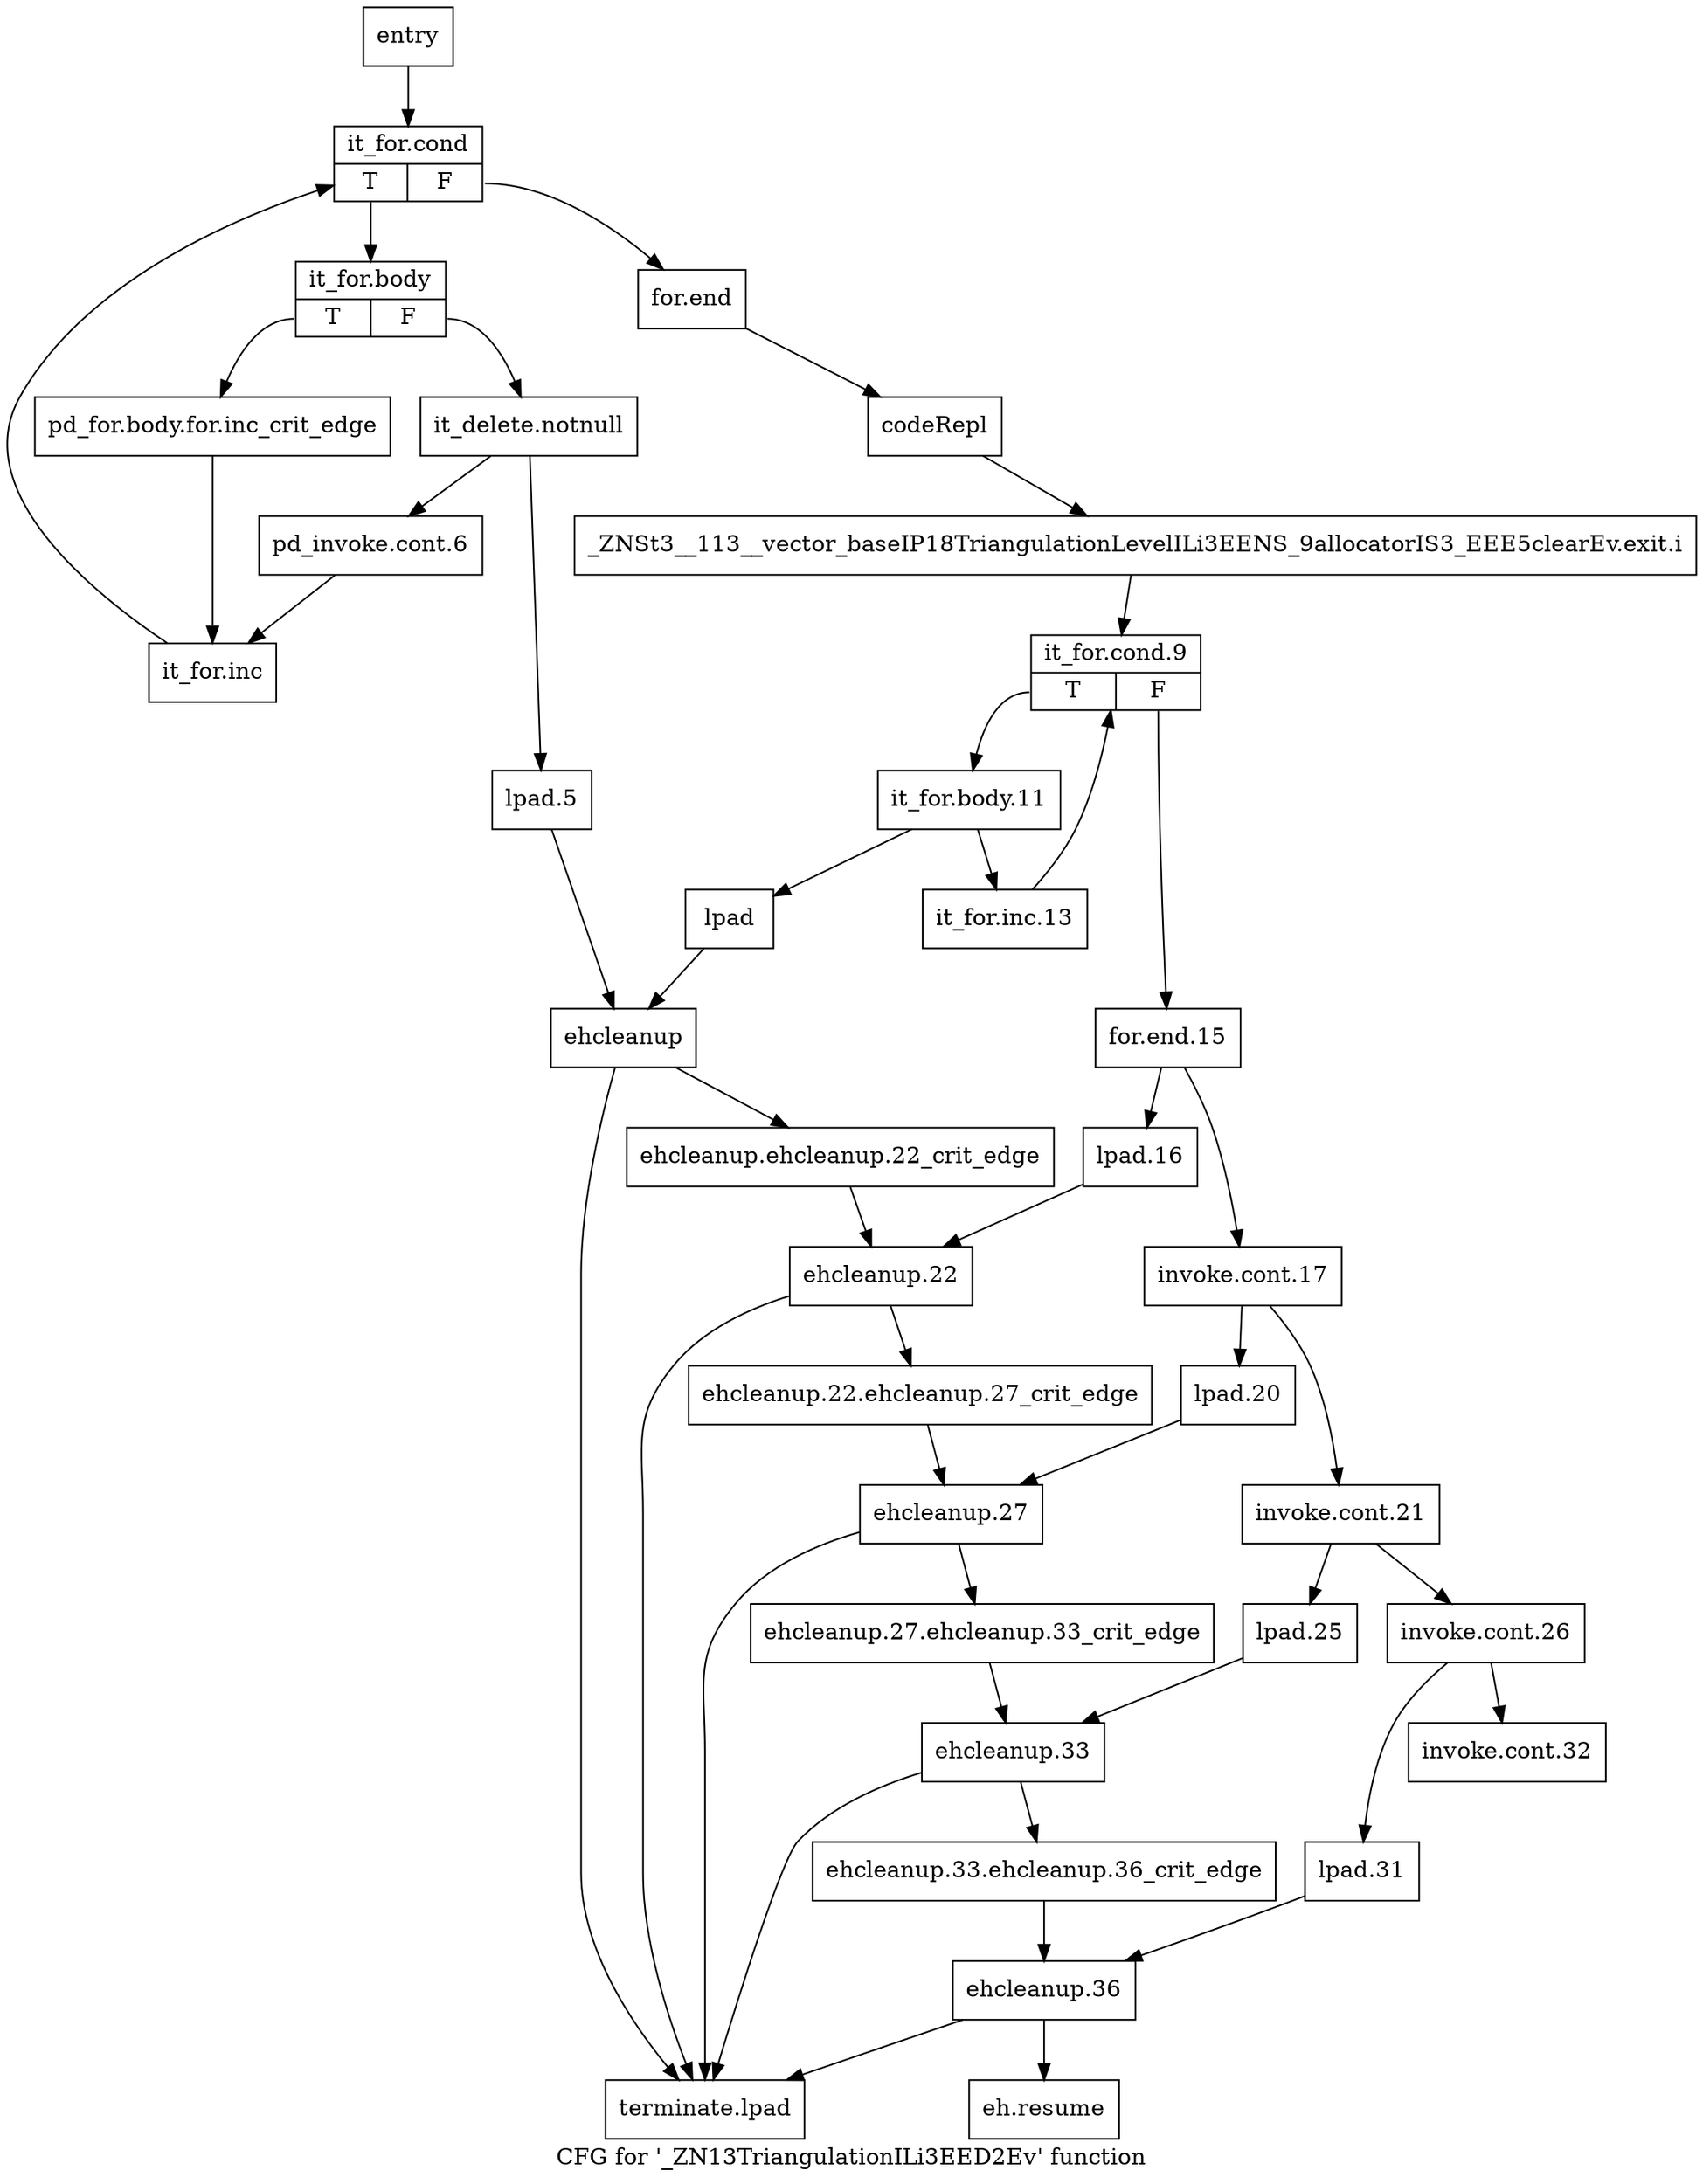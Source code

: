 digraph "CFG for '_ZN13TriangulationILi3EED2Ev' function" {
	label="CFG for '_ZN13TriangulationILi3EED2Ev' function";

	Node0x795db10 [shape=record,label="{entry}"];
	Node0x795db10 -> Node0x79b5aa0;
	Node0x79b5aa0 [shape=record,label="{it_for.cond|{<s0>T|<s1>F}}"];
	Node0x79b5aa0:s0 -> Node0x79b6520;
	Node0x79b5aa0:s1 -> Node0x79b6750;
	Node0x79b6520 [shape=record,label="{it_for.body|{<s0>T|<s1>F}}"];
	Node0x79b6520:s0 -> Node0x79b6570;
	Node0x79b6520:s1 -> Node0x79b65c0;
	Node0x79b6570 [shape=record,label="{pd_for.body.for.inc_crit_edge}"];
	Node0x79b6570 -> Node0x79b6660;
	Node0x79b65c0 [shape=record,label="{it_delete.notnull}"];
	Node0x79b65c0 -> Node0x79b6610;
	Node0x79b65c0 -> Node0x79b6700;
	Node0x79b6610 [shape=record,label="{pd_invoke.cont.6}"];
	Node0x79b6610 -> Node0x79b6660;
	Node0x79b6660 [shape=record,label="{it_for.inc}"];
	Node0x79b6660 -> Node0x79b5aa0;
	Node0x79b66b0 [shape=record,label="{lpad}"];
	Node0x79b66b0 -> Node0x79b6b10;
	Node0x79b6700 [shape=record,label="{lpad.5}"];
	Node0x79b6700 -> Node0x79b6b10;
	Node0x79b6750 [shape=record,label="{for.end}"];
	Node0x79b6750 -> Node0x79b67a0;
	Node0x79b67a0 [shape=record,label="{codeRepl}"];
	Node0x79b67a0 -> Node0x79b67f0;
	Node0x79b67f0 [shape=record,label="{_ZNSt3__113__vector_baseIP18TriangulationLevelILi3EENS_9allocatorIS3_EEE5clearEv.exit.i}"];
	Node0x79b67f0 -> Node0x79b6840;
	Node0x79b6840 [shape=record,label="{it_for.cond.9|{<s0>T|<s1>F}}"];
	Node0x79b6840:s0 -> Node0x79b6890;
	Node0x79b6840:s1 -> Node0x79b6930;
	Node0x79b6890 [shape=record,label="{it_for.body.11}"];
	Node0x79b6890 -> Node0x79b68e0;
	Node0x79b6890 -> Node0x79b66b0;
	Node0x79b68e0 [shape=record,label="{it_for.inc.13}"];
	Node0x79b68e0 -> Node0x79b6840;
	Node0x79b6930 [shape=record,label="{for.end.15}"];
	Node0x79b6930 -> Node0x79b6980;
	Node0x79b6930 -> Node0x79b6ac0;
	Node0x79b6980 [shape=record,label="{invoke.cont.17}"];
	Node0x79b6980 -> Node0x79b69d0;
	Node0x79b6980 -> Node0x79b6bb0;
	Node0x79b69d0 [shape=record,label="{invoke.cont.21}"];
	Node0x79b69d0 -> Node0x79b6a20;
	Node0x79b69d0 -> Node0x79b6ca0;
	Node0x79b6a20 [shape=record,label="{invoke.cont.26}"];
	Node0x79b6a20 -> Node0x79b6a70;
	Node0x79b6a20 -> Node0x79b6d90;
	Node0x79b6a70 [shape=record,label="{invoke.cont.32}"];
	Node0x79b6ac0 [shape=record,label="{lpad.16}"];
	Node0x79b6ac0 -> Node0x79b6c00;
	Node0x79b6b10 [shape=record,label="{ehcleanup}"];
	Node0x79b6b10 -> Node0x79b6b60;
	Node0x79b6b10 -> Node0x79b6f20;
	Node0x79b6b60 [shape=record,label="{ehcleanup.ehcleanup.22_crit_edge}"];
	Node0x79b6b60 -> Node0x79b6c00;
	Node0x79b6bb0 [shape=record,label="{lpad.20}"];
	Node0x79b6bb0 -> Node0x79b6cf0;
	Node0x79b6c00 [shape=record,label="{ehcleanup.22}"];
	Node0x79b6c00 -> Node0x79b6c50;
	Node0x79b6c00 -> Node0x79b6f20;
	Node0x79b6c50 [shape=record,label="{ehcleanup.22.ehcleanup.27_crit_edge}"];
	Node0x79b6c50 -> Node0x79b6cf0;
	Node0x79b6ca0 [shape=record,label="{lpad.25}"];
	Node0x79b6ca0 -> Node0x79b6de0;
	Node0x79b6cf0 [shape=record,label="{ehcleanup.27}"];
	Node0x79b6cf0 -> Node0x79b6d40;
	Node0x79b6cf0 -> Node0x79b6f20;
	Node0x79b6d40 [shape=record,label="{ehcleanup.27.ehcleanup.33_crit_edge}"];
	Node0x79b6d40 -> Node0x79b6de0;
	Node0x79b6d90 [shape=record,label="{lpad.31}"];
	Node0x79b6d90 -> Node0x79b6e80;
	Node0x79b6de0 [shape=record,label="{ehcleanup.33}"];
	Node0x79b6de0 -> Node0x79b6e30;
	Node0x79b6de0 -> Node0x79b6f20;
	Node0x79b6e30 [shape=record,label="{ehcleanup.33.ehcleanup.36_crit_edge}"];
	Node0x79b6e30 -> Node0x79b6e80;
	Node0x79b6e80 [shape=record,label="{ehcleanup.36}"];
	Node0x79b6e80 -> Node0x79b6ed0;
	Node0x79b6e80 -> Node0x79b6f20;
	Node0x79b6ed0 [shape=record,label="{eh.resume}"];
	Node0x79b6f20 [shape=record,label="{terminate.lpad}"];
}
